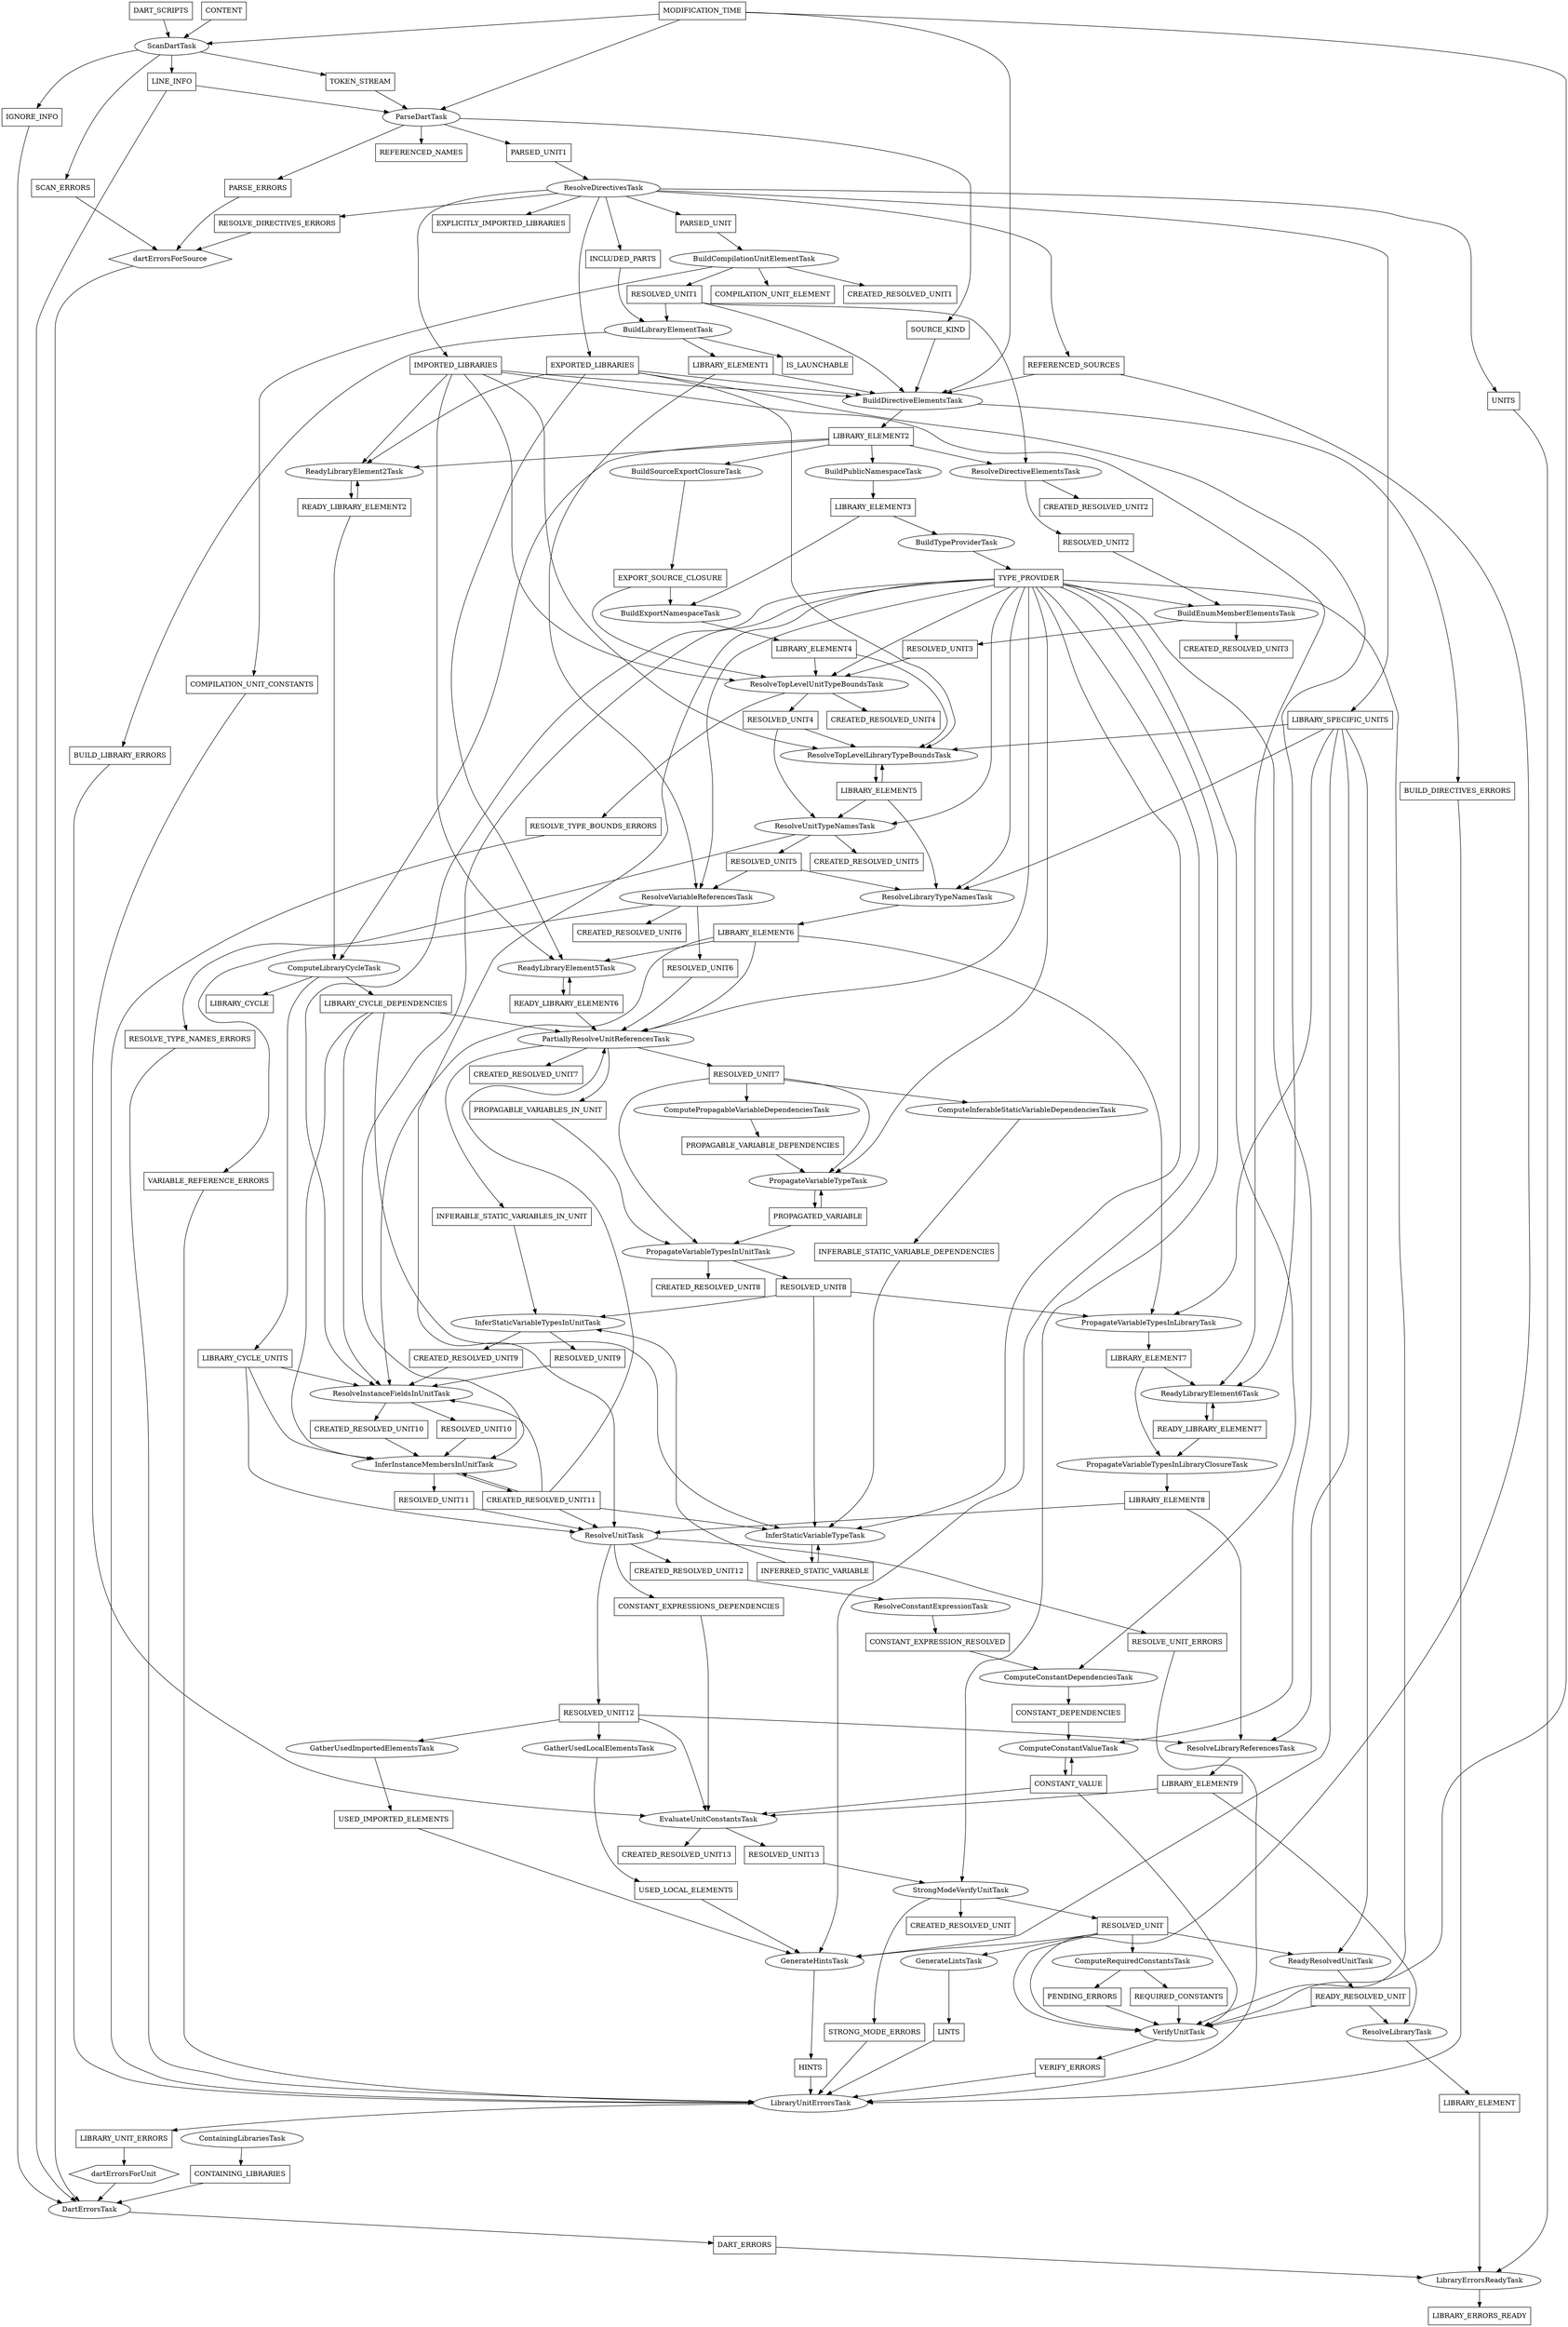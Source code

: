 // Copyright (c) 2015, the Dart project authors.  Please see the AUTHORS file
// for details. All rights reserved. Use of this source code is governed by a
// BSD-style license that can be found in the LICENSE file.
//
// This file has been automatically generated.  Please do not edit it manually.
// To regenerate the file, use the script
// "pkg/analyzer/tool/task_dependency_graph/generate.dart".
//
// To render this graph using Graphviz (www.graphviz.org) use the command:
// "dot tasks.dot -Tpdf -O".
digraph G {
  BUILD_DIRECTIVES_ERRORS -> LibraryUnitErrorsTask
  BUILD_DIRECTIVES_ERRORS [shape=box]
  BUILD_LIBRARY_ERRORS -> LibraryUnitErrorsTask
  BUILD_LIBRARY_ERRORS [shape=box]
  BuildCompilationUnitElementTask -> COMPILATION_UNIT_CONSTANTS
  BuildCompilationUnitElementTask -> COMPILATION_UNIT_ELEMENT
  BuildCompilationUnitElementTask -> CREATED_RESOLVED_UNIT1
  BuildCompilationUnitElementTask -> RESOLVED_UNIT1
  BuildDirectiveElementsTask -> BUILD_DIRECTIVES_ERRORS
  BuildDirectiveElementsTask -> LIBRARY_ELEMENT2
  BuildEnumMemberElementsTask -> CREATED_RESOLVED_UNIT3
  BuildEnumMemberElementsTask -> RESOLVED_UNIT3
  BuildExportNamespaceTask -> LIBRARY_ELEMENT4
  BuildLibraryElementTask -> BUILD_LIBRARY_ERRORS
  BuildLibraryElementTask -> IS_LAUNCHABLE
  BuildLibraryElementTask -> LIBRARY_ELEMENT1
  BuildPublicNamespaceTask -> LIBRARY_ELEMENT3
  BuildSourceExportClosureTask -> EXPORT_SOURCE_CLOSURE
  BuildTypeProviderTask -> TYPE_PROVIDER
  COMPILATION_UNIT_CONSTANTS -> EvaluateUnitConstantsTask
  COMPILATION_UNIT_CONSTANTS [shape=box]
  COMPILATION_UNIT_ELEMENT [shape=box]
  CONSTANT_DEPENDENCIES -> ComputeConstantValueTask
  CONSTANT_DEPENDENCIES [shape=box]
  CONSTANT_EXPRESSIONS_DEPENDENCIES -> EvaluateUnitConstantsTask
  CONSTANT_EXPRESSIONS_DEPENDENCIES [shape=box]
  CONSTANT_EXPRESSION_RESOLVED -> ComputeConstantDependenciesTask
  CONSTANT_EXPRESSION_RESOLVED [shape=box]
  CONSTANT_VALUE -> ComputeConstantValueTask
  CONSTANT_VALUE -> EvaluateUnitConstantsTask
  CONSTANT_VALUE -> VerifyUnitTask
  CONSTANT_VALUE [shape=box]
  CONTAINING_LIBRARIES -> DartErrorsTask
  CONTAINING_LIBRARIES [shape=box]
  CONTENT -> ScanDartTask
  CONTENT [shape=box]
  CREATED_RESOLVED_UNIT [shape=box]
  CREATED_RESOLVED_UNIT1 [shape=box]
  CREATED_RESOLVED_UNIT10 -> InferInstanceMembersInUnitTask
  CREATED_RESOLVED_UNIT10 [shape=box]
  CREATED_RESOLVED_UNIT11 -> InferInstanceMembersInUnitTask
  CREATED_RESOLVED_UNIT11 -> InferStaticVariableTypeTask
  CREATED_RESOLVED_UNIT11 -> PartiallyResolveUnitReferencesTask
  CREATED_RESOLVED_UNIT11 -> ResolveInstanceFieldsInUnitTask
  CREATED_RESOLVED_UNIT11 -> ResolveUnitTask
  CREATED_RESOLVED_UNIT11 [shape=box]
  CREATED_RESOLVED_UNIT12 -> ResolveConstantExpressionTask
  CREATED_RESOLVED_UNIT12 [shape=box]
  CREATED_RESOLVED_UNIT13 [shape=box]
  CREATED_RESOLVED_UNIT2 [shape=box]
  CREATED_RESOLVED_UNIT3 [shape=box]
  CREATED_RESOLVED_UNIT4 [shape=box]
  CREATED_RESOLVED_UNIT5 [shape=box]
  CREATED_RESOLVED_UNIT6 [shape=box]
  CREATED_RESOLVED_UNIT7 [shape=box]
  CREATED_RESOLVED_UNIT8 [shape=box]
  CREATED_RESOLVED_UNIT9 -> ResolveInstanceFieldsInUnitTask
  CREATED_RESOLVED_UNIT9 [shape=box]
  ComputeConstantDependenciesTask -> CONSTANT_DEPENDENCIES
  ComputeConstantValueTask -> CONSTANT_VALUE
  ComputeInferableStaticVariableDependenciesTask -> INFERABLE_STATIC_VARIABLE_DEPENDENCIES
  ComputeLibraryCycleTask -> LIBRARY_CYCLE
  ComputeLibraryCycleTask -> LIBRARY_CYCLE_DEPENDENCIES
  ComputeLibraryCycleTask -> LIBRARY_CYCLE_UNITS
  ComputePropagableVariableDependenciesTask -> PROPAGABLE_VARIABLE_DEPENDENCIES
  ComputeRequiredConstantsTask -> PENDING_ERRORS
  ComputeRequiredConstantsTask -> REQUIRED_CONSTANTS
  ContainingLibrariesTask -> CONTAINING_LIBRARIES
  DART_ERRORS -> LibraryErrorsReadyTask
  DART_ERRORS [shape=box]
  DART_SCRIPTS -> ScanDartTask
  DART_SCRIPTS [shape=box]
  DartErrorsTask -> DART_ERRORS
  EXPLICITLY_IMPORTED_LIBRARIES [shape=box]
  EXPORTED_LIBRARIES -> BuildDirectiveElementsTask
  EXPORTED_LIBRARIES -> ReadyLibraryElement2Task
  EXPORTED_LIBRARIES -> ReadyLibraryElement5Task
  EXPORTED_LIBRARIES -> ReadyLibraryElement6Task
  EXPORTED_LIBRARIES -> ResolveTopLevelLibraryTypeBoundsTask
  EXPORTED_LIBRARIES [shape=box]
  EXPORT_SOURCE_CLOSURE -> BuildExportNamespaceTask
  EXPORT_SOURCE_CLOSURE -> ResolveTopLevelUnitTypeBoundsTask
  EXPORT_SOURCE_CLOSURE [shape=box]
  EvaluateUnitConstantsTask -> CREATED_RESOLVED_UNIT13
  EvaluateUnitConstantsTask -> RESOLVED_UNIT13
  GatherUsedImportedElementsTask -> USED_IMPORTED_ELEMENTS
  GatherUsedLocalElementsTask -> USED_LOCAL_ELEMENTS
  GenerateHintsTask -> HINTS
  GenerateLintsTask -> LINTS
  HINTS -> LibraryUnitErrorsTask
  HINTS [shape=box]
  IGNORE_INFO -> DartErrorsTask
  IGNORE_INFO [shape=box]
  IMPORTED_LIBRARIES -> BuildDirectiveElementsTask
  IMPORTED_LIBRARIES -> ReadyLibraryElement2Task
  IMPORTED_LIBRARIES -> ReadyLibraryElement5Task
  IMPORTED_LIBRARIES -> ReadyLibraryElement6Task
  IMPORTED_LIBRARIES -> ResolveTopLevelLibraryTypeBoundsTask
  IMPORTED_LIBRARIES -> ResolveTopLevelUnitTypeBoundsTask
  IMPORTED_LIBRARIES [shape=box]
  INCLUDED_PARTS -> BuildLibraryElementTask
  INCLUDED_PARTS [shape=box]
  INFERABLE_STATIC_VARIABLES_IN_UNIT -> InferStaticVariableTypesInUnitTask
  INFERABLE_STATIC_VARIABLES_IN_UNIT [shape=box]
  INFERABLE_STATIC_VARIABLE_DEPENDENCIES -> InferStaticVariableTypeTask
  INFERABLE_STATIC_VARIABLE_DEPENDENCIES [shape=box]
  INFERRED_STATIC_VARIABLE -> InferStaticVariableTypeTask
  INFERRED_STATIC_VARIABLE -> InferStaticVariableTypesInUnitTask
  INFERRED_STATIC_VARIABLE [shape=box]
  IS_LAUNCHABLE [shape=box]
  InferInstanceMembersInUnitTask -> CREATED_RESOLVED_UNIT11
  InferInstanceMembersInUnitTask -> RESOLVED_UNIT11
  InferStaticVariableTypeTask -> INFERRED_STATIC_VARIABLE
  InferStaticVariableTypesInUnitTask -> CREATED_RESOLVED_UNIT9
  InferStaticVariableTypesInUnitTask -> RESOLVED_UNIT9
  LIBRARY_CYCLE [shape=box]
  LIBRARY_CYCLE_DEPENDENCIES -> InferInstanceMembersInUnitTask
  LIBRARY_CYCLE_DEPENDENCIES -> InferStaticVariableTypeTask
  LIBRARY_CYCLE_DEPENDENCIES -> PartiallyResolveUnitReferencesTask
  LIBRARY_CYCLE_DEPENDENCIES -> ResolveInstanceFieldsInUnitTask
  LIBRARY_CYCLE_DEPENDENCIES [shape=box]
  LIBRARY_CYCLE_UNITS -> InferInstanceMembersInUnitTask
  LIBRARY_CYCLE_UNITS -> ResolveInstanceFieldsInUnitTask
  LIBRARY_CYCLE_UNITS -> ResolveUnitTask
  LIBRARY_CYCLE_UNITS [shape=box]
  LIBRARY_ELEMENT -> LibraryErrorsReadyTask
  LIBRARY_ELEMENT [shape=box]
  LIBRARY_ELEMENT1 -> BuildDirectiveElementsTask
  LIBRARY_ELEMENT1 -> ResolveVariableReferencesTask
  LIBRARY_ELEMENT1 [shape=box]
  LIBRARY_ELEMENT2 -> BuildPublicNamespaceTask
  LIBRARY_ELEMENT2 -> BuildSourceExportClosureTask
  LIBRARY_ELEMENT2 -> ComputeLibraryCycleTask
  LIBRARY_ELEMENT2 -> ReadyLibraryElement2Task
  LIBRARY_ELEMENT2 -> ResolveDirectiveElementsTask
  LIBRARY_ELEMENT2 [shape=box]
  LIBRARY_ELEMENT3 -> BuildExportNamespaceTask
  LIBRARY_ELEMENT3 -> BuildTypeProviderTask
  LIBRARY_ELEMENT3 [shape=box]
  LIBRARY_ELEMENT4 -> ResolveTopLevelLibraryTypeBoundsTask
  LIBRARY_ELEMENT4 -> ResolveTopLevelUnitTypeBoundsTask
  LIBRARY_ELEMENT4 [shape=box]
  LIBRARY_ELEMENT5 -> ResolveLibraryTypeNamesTask
  LIBRARY_ELEMENT5 -> ResolveTopLevelLibraryTypeBoundsTask
  LIBRARY_ELEMENT5 -> ResolveUnitTypeNamesTask
  LIBRARY_ELEMENT5 [shape=box]
  LIBRARY_ELEMENT6 -> PartiallyResolveUnitReferencesTask
  LIBRARY_ELEMENT6 -> PropagateVariableTypesInLibraryTask
  LIBRARY_ELEMENT6 -> ReadyLibraryElement5Task
  LIBRARY_ELEMENT6 -> ResolveInstanceFieldsInUnitTask
  LIBRARY_ELEMENT6 [shape=box]
  LIBRARY_ELEMENT7 -> PropagateVariableTypesInLibraryClosureTask
  LIBRARY_ELEMENT7 -> ReadyLibraryElement6Task
  LIBRARY_ELEMENT7 [shape=box]
  LIBRARY_ELEMENT8 -> ResolveLibraryReferencesTask
  LIBRARY_ELEMENT8 -> ResolveUnitTask
  LIBRARY_ELEMENT8 [shape=box]
  LIBRARY_ELEMENT9 -> EvaluateUnitConstantsTask
  LIBRARY_ELEMENT9 -> ResolveLibraryTask
  LIBRARY_ELEMENT9 [shape=box]
  LIBRARY_ERRORS_READY [shape=box]
  LIBRARY_SPECIFIC_UNITS -> GenerateHintsTask
  LIBRARY_SPECIFIC_UNITS -> PropagateVariableTypesInLibraryTask
  LIBRARY_SPECIFIC_UNITS -> ReadyResolvedUnitTask
  LIBRARY_SPECIFIC_UNITS -> ResolveLibraryReferencesTask
  LIBRARY_SPECIFIC_UNITS -> ResolveLibraryTypeNamesTask
  LIBRARY_SPECIFIC_UNITS -> ResolveTopLevelLibraryTypeBoundsTask
  LIBRARY_SPECIFIC_UNITS [shape=box]
  LIBRARY_UNIT_ERRORS -> dartErrorsForUnit
  LIBRARY_UNIT_ERRORS [shape=box]
  LINE_INFO -> DartErrorsTask
  LINE_INFO -> ParseDartTask
  LINE_INFO [shape=box]
  LINTS -> LibraryUnitErrorsTask
  LINTS [shape=box]
  LibraryErrorsReadyTask -> LIBRARY_ERRORS_READY
  LibraryUnitErrorsTask -> LIBRARY_UNIT_ERRORS
  MODIFICATION_TIME -> BuildDirectiveElementsTask
  MODIFICATION_TIME -> ParseDartTask
  MODIFICATION_TIME -> ScanDartTask
  MODIFICATION_TIME -> VerifyUnitTask
  MODIFICATION_TIME [shape=box]
  PARSED_UNIT -> BuildCompilationUnitElementTask
  PARSED_UNIT [shape=box]
  PARSED_UNIT1 -> ResolveDirectivesTask
  PARSED_UNIT1 [shape=box]
  PARSE_ERRORS -> dartErrorsForSource
  PARSE_ERRORS [shape=box]
  PENDING_ERRORS -> VerifyUnitTask
  PENDING_ERRORS [shape=box]
  PROPAGABLE_VARIABLES_IN_UNIT -> PropagateVariableTypesInUnitTask
  PROPAGABLE_VARIABLES_IN_UNIT [shape=box]
  PROPAGABLE_VARIABLE_DEPENDENCIES -> PropagateVariableTypeTask
  PROPAGABLE_VARIABLE_DEPENDENCIES [shape=box]
  PROPAGATED_VARIABLE -> PropagateVariableTypeTask
  PROPAGATED_VARIABLE -> PropagateVariableTypesInUnitTask
  PROPAGATED_VARIABLE [shape=box]
  ParseDartTask -> PARSED_UNIT1
  ParseDartTask -> PARSE_ERRORS
  ParseDartTask -> REFERENCED_NAMES
  ParseDartTask -> SOURCE_KIND
  PartiallyResolveUnitReferencesTask -> CREATED_RESOLVED_UNIT7
  PartiallyResolveUnitReferencesTask -> INFERABLE_STATIC_VARIABLES_IN_UNIT
  PartiallyResolveUnitReferencesTask -> PROPAGABLE_VARIABLES_IN_UNIT
  PartiallyResolveUnitReferencesTask -> RESOLVED_UNIT7
  PropagateVariableTypeTask -> PROPAGATED_VARIABLE
  PropagateVariableTypesInLibraryClosureTask -> LIBRARY_ELEMENT8
  PropagateVariableTypesInLibraryTask -> LIBRARY_ELEMENT7
  PropagateVariableTypesInUnitTask -> CREATED_RESOLVED_UNIT8
  PropagateVariableTypesInUnitTask -> RESOLVED_UNIT8
  READY_LIBRARY_ELEMENT2 -> ComputeLibraryCycleTask
  READY_LIBRARY_ELEMENT2 -> ReadyLibraryElement2Task
  READY_LIBRARY_ELEMENT2 [shape=box]
  READY_LIBRARY_ELEMENT6 -> PartiallyResolveUnitReferencesTask
  READY_LIBRARY_ELEMENT6 -> ReadyLibraryElement5Task
  READY_LIBRARY_ELEMENT6 [shape=box]
  READY_LIBRARY_ELEMENT7 -> PropagateVariableTypesInLibraryClosureTask
  READY_LIBRARY_ELEMENT7 -> ReadyLibraryElement6Task
  READY_LIBRARY_ELEMENT7 [shape=box]
  READY_RESOLVED_UNIT -> ResolveLibraryTask
  READY_RESOLVED_UNIT -> VerifyUnitTask
  READY_RESOLVED_UNIT [shape=box]
  REFERENCED_NAMES [shape=box]
  REFERENCED_SOURCES -> BuildDirectiveElementsTask
  REFERENCED_SOURCES -> VerifyUnitTask
  REFERENCED_SOURCES [shape=box]
  REQUIRED_CONSTANTS -> VerifyUnitTask
  REQUIRED_CONSTANTS [shape=box]
  RESOLVED_UNIT -> ComputeRequiredConstantsTask
  RESOLVED_UNIT -> GenerateHintsTask
  RESOLVED_UNIT -> GenerateLintsTask
  RESOLVED_UNIT -> ReadyResolvedUnitTask
  RESOLVED_UNIT -> VerifyUnitTask
  RESOLVED_UNIT [shape=box]
  RESOLVED_UNIT1 -> BuildDirectiveElementsTask
  RESOLVED_UNIT1 -> BuildLibraryElementTask
  RESOLVED_UNIT1 -> ResolveDirectiveElementsTask
  RESOLVED_UNIT1 [shape=box]
  RESOLVED_UNIT10 -> InferInstanceMembersInUnitTask
  RESOLVED_UNIT10 [shape=box]
  RESOLVED_UNIT11 -> ResolveUnitTask
  RESOLVED_UNIT11 [shape=box]
  RESOLVED_UNIT12 -> EvaluateUnitConstantsTask
  RESOLVED_UNIT12 -> GatherUsedImportedElementsTask
  RESOLVED_UNIT12 -> GatherUsedLocalElementsTask
  RESOLVED_UNIT12 -> ResolveLibraryReferencesTask
  RESOLVED_UNIT12 [shape=box]
  RESOLVED_UNIT13 -> StrongModeVerifyUnitTask
  RESOLVED_UNIT13 [shape=box]
  RESOLVED_UNIT2 -> BuildEnumMemberElementsTask
  RESOLVED_UNIT2 [shape=box]
  RESOLVED_UNIT3 -> ResolveTopLevelUnitTypeBoundsTask
  RESOLVED_UNIT3 [shape=box]
  RESOLVED_UNIT4 -> ResolveTopLevelLibraryTypeBoundsTask
  RESOLVED_UNIT4 -> ResolveUnitTypeNamesTask
  RESOLVED_UNIT4 [shape=box]
  RESOLVED_UNIT5 -> ResolveLibraryTypeNamesTask
  RESOLVED_UNIT5 -> ResolveVariableReferencesTask
  RESOLVED_UNIT5 [shape=box]
  RESOLVED_UNIT6 -> PartiallyResolveUnitReferencesTask
  RESOLVED_UNIT6 [shape=box]
  RESOLVED_UNIT7 -> ComputeInferableStaticVariableDependenciesTask
  RESOLVED_UNIT7 -> ComputePropagableVariableDependenciesTask
  RESOLVED_UNIT7 -> PropagateVariableTypeTask
  RESOLVED_UNIT7 -> PropagateVariableTypesInUnitTask
  RESOLVED_UNIT7 [shape=box]
  RESOLVED_UNIT8 -> InferStaticVariableTypeTask
  RESOLVED_UNIT8 -> InferStaticVariableTypesInUnitTask
  RESOLVED_UNIT8 -> PropagateVariableTypesInLibraryTask
  RESOLVED_UNIT8 [shape=box]
  RESOLVED_UNIT9 -> ResolveInstanceFieldsInUnitTask
  RESOLVED_UNIT9 [shape=box]
  RESOLVE_DIRECTIVES_ERRORS -> dartErrorsForSource
  RESOLVE_DIRECTIVES_ERRORS [shape=box]
  RESOLVE_TYPE_BOUNDS_ERRORS -> LibraryUnitErrorsTask
  RESOLVE_TYPE_BOUNDS_ERRORS [shape=box]
  RESOLVE_TYPE_NAMES_ERRORS -> LibraryUnitErrorsTask
  RESOLVE_TYPE_NAMES_ERRORS [shape=box]
  RESOLVE_UNIT_ERRORS -> LibraryUnitErrorsTask
  RESOLVE_UNIT_ERRORS [shape=box]
  ReadyLibraryElement2Task -> READY_LIBRARY_ELEMENT2
  ReadyLibraryElement5Task -> READY_LIBRARY_ELEMENT6
  ReadyLibraryElement6Task -> READY_LIBRARY_ELEMENT7
  ReadyResolvedUnitTask -> READY_RESOLVED_UNIT
  ResolveConstantExpressionTask -> CONSTANT_EXPRESSION_RESOLVED
  ResolveDirectiveElementsTask -> CREATED_RESOLVED_UNIT2
  ResolveDirectiveElementsTask -> RESOLVED_UNIT2
  ResolveDirectivesTask -> EXPLICITLY_IMPORTED_LIBRARIES
  ResolveDirectivesTask -> EXPORTED_LIBRARIES
  ResolveDirectivesTask -> IMPORTED_LIBRARIES
  ResolveDirectivesTask -> INCLUDED_PARTS
  ResolveDirectivesTask -> LIBRARY_SPECIFIC_UNITS
  ResolveDirectivesTask -> PARSED_UNIT
  ResolveDirectivesTask -> REFERENCED_SOURCES
  ResolveDirectivesTask -> RESOLVE_DIRECTIVES_ERRORS
  ResolveDirectivesTask -> UNITS
  ResolveInstanceFieldsInUnitTask -> CREATED_RESOLVED_UNIT10
  ResolveInstanceFieldsInUnitTask -> RESOLVED_UNIT10
  ResolveLibraryReferencesTask -> LIBRARY_ELEMENT9
  ResolveLibraryTask -> LIBRARY_ELEMENT
  ResolveLibraryTypeNamesTask -> LIBRARY_ELEMENT6
  ResolveTopLevelLibraryTypeBoundsTask -> LIBRARY_ELEMENT5
  ResolveTopLevelUnitTypeBoundsTask -> CREATED_RESOLVED_UNIT4
  ResolveTopLevelUnitTypeBoundsTask -> RESOLVED_UNIT4
  ResolveTopLevelUnitTypeBoundsTask -> RESOLVE_TYPE_BOUNDS_ERRORS
  ResolveUnitTask -> CONSTANT_EXPRESSIONS_DEPENDENCIES
  ResolveUnitTask -> CREATED_RESOLVED_UNIT12
  ResolveUnitTask -> RESOLVED_UNIT12
  ResolveUnitTask -> RESOLVE_UNIT_ERRORS
  ResolveUnitTypeNamesTask -> CREATED_RESOLVED_UNIT5
  ResolveUnitTypeNamesTask -> RESOLVED_UNIT5
  ResolveUnitTypeNamesTask -> RESOLVE_TYPE_NAMES_ERRORS
  ResolveVariableReferencesTask -> CREATED_RESOLVED_UNIT6
  ResolveVariableReferencesTask -> RESOLVED_UNIT6
  ResolveVariableReferencesTask -> VARIABLE_REFERENCE_ERRORS
  SCAN_ERRORS -> dartErrorsForSource
  SCAN_ERRORS [shape=box]
  SOURCE_KIND -> BuildDirectiveElementsTask
  SOURCE_KIND [shape=box]
  STRONG_MODE_ERRORS -> LibraryUnitErrorsTask
  STRONG_MODE_ERRORS [shape=box]
  ScanDartTask -> IGNORE_INFO
  ScanDartTask -> LINE_INFO
  ScanDartTask -> SCAN_ERRORS
  ScanDartTask -> TOKEN_STREAM
  StrongModeVerifyUnitTask -> CREATED_RESOLVED_UNIT
  StrongModeVerifyUnitTask -> RESOLVED_UNIT
  StrongModeVerifyUnitTask -> STRONG_MODE_ERRORS
  TOKEN_STREAM -> ParseDartTask
  TOKEN_STREAM [shape=box]
  TYPE_PROVIDER -> BuildEnumMemberElementsTask
  TYPE_PROVIDER -> ComputeConstantDependenciesTask
  TYPE_PROVIDER -> ComputeConstantValueTask
  TYPE_PROVIDER -> GenerateHintsTask
  TYPE_PROVIDER -> InferInstanceMembersInUnitTask
  TYPE_PROVIDER -> InferStaticVariableTypeTask
  TYPE_PROVIDER -> PartiallyResolveUnitReferencesTask
  TYPE_PROVIDER -> PropagateVariableTypeTask
  TYPE_PROVIDER -> ResolveInstanceFieldsInUnitTask
  TYPE_PROVIDER -> ResolveLibraryTypeNamesTask
  TYPE_PROVIDER -> ResolveTopLevelUnitTypeBoundsTask
  TYPE_PROVIDER -> ResolveUnitTask
  TYPE_PROVIDER -> ResolveUnitTypeNamesTask
  TYPE_PROVIDER -> ResolveVariableReferencesTask
  TYPE_PROVIDER -> StrongModeVerifyUnitTask
  TYPE_PROVIDER -> VerifyUnitTask
  TYPE_PROVIDER [shape=box]
  UNITS -> LibraryErrorsReadyTask
  UNITS [shape=box]
  USED_IMPORTED_ELEMENTS -> GenerateHintsTask
  USED_IMPORTED_ELEMENTS [shape=box]
  USED_LOCAL_ELEMENTS -> GenerateHintsTask
  USED_LOCAL_ELEMENTS [shape=box]
  VARIABLE_REFERENCE_ERRORS -> LibraryUnitErrorsTask
  VARIABLE_REFERENCE_ERRORS [shape=box]
  VERIFY_ERRORS -> LibraryUnitErrorsTask
  VERIFY_ERRORS [shape=box]
  VerifyUnitTask -> VERIFY_ERRORS
  dartErrorsForSource -> DartErrorsTask
  dartErrorsForSource [shape=hexagon]
  dartErrorsForUnit -> DartErrorsTask
  dartErrorsForUnit [shape=hexagon]
}
